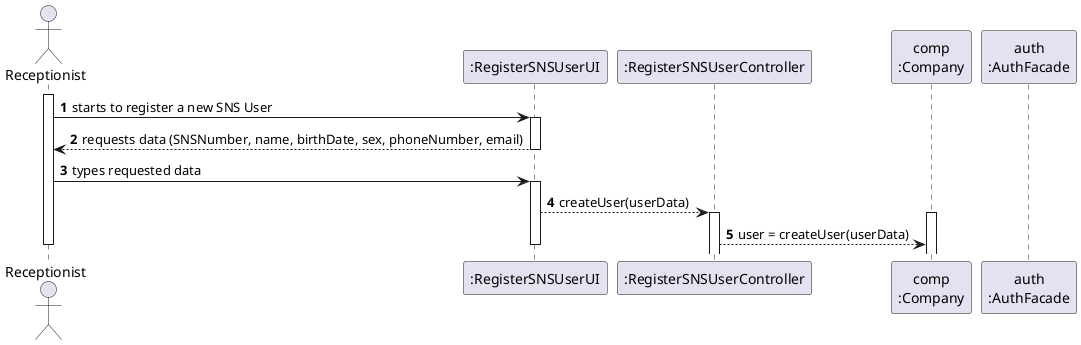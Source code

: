 @startuml Sequence Diagram
autonumber
'hide footbox
actor "Receptionist" as RECEPT

participant ":RegisterSNSUserUI" as UI
participant ":RegisterSNSUserController" as CTRL
' participant "app\n:ApplicationPOT" as APP
' participant ":Platform" as PLAT
participant "comp\n:Company" as COMP
participant "auth\n:AuthFacade" as AUTH

activate RECEPT
RECEPT -> UI : starts to register a new SNS User
activate UI
UI --> RECEPT : requests data (SNSNumber, name, birthDate, sex, phoneNumber, email)
deactivate UI

RECEPT -> UI : types requested data
activate UI

UI --> CTRL : createUser(userData)
activate CTRL

activate COMP
CTRL --> COMP : user = createUser(userData)
deactivate UI





deactivate RECEPT

@enduml
